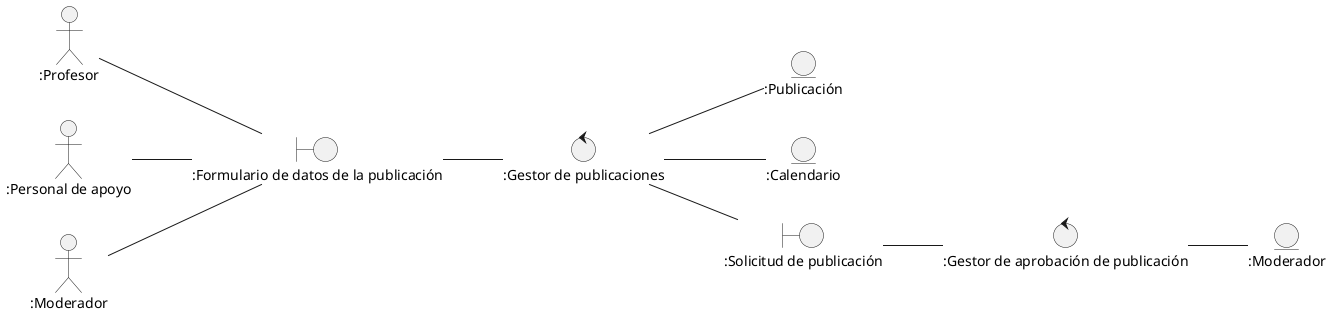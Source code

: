 @startuml UC7 Hacer una publicación

left to right direction

Actor ":Profesor" as profe
Actor ":Personal de apoyo" as pa
Actor ":Moderador" as moderador

boundary ":Formulario de datos de la publicación" as form
control ":Gestor de publicaciones" as gestor
control ":Gestor de aprobación de publicación" as gestorP
entity ":Publicación" as p
entity ":Calendario" as c
entity ":Moderador" as mod
boundary ":Solicitud de publicación" as soli

profe -- form
pa -- form
moderador -- form
form -- gestor
gestor -- p
gestor -- c
gestor -- soli
soli -- gestorP
gestorP -- mod

@enduml